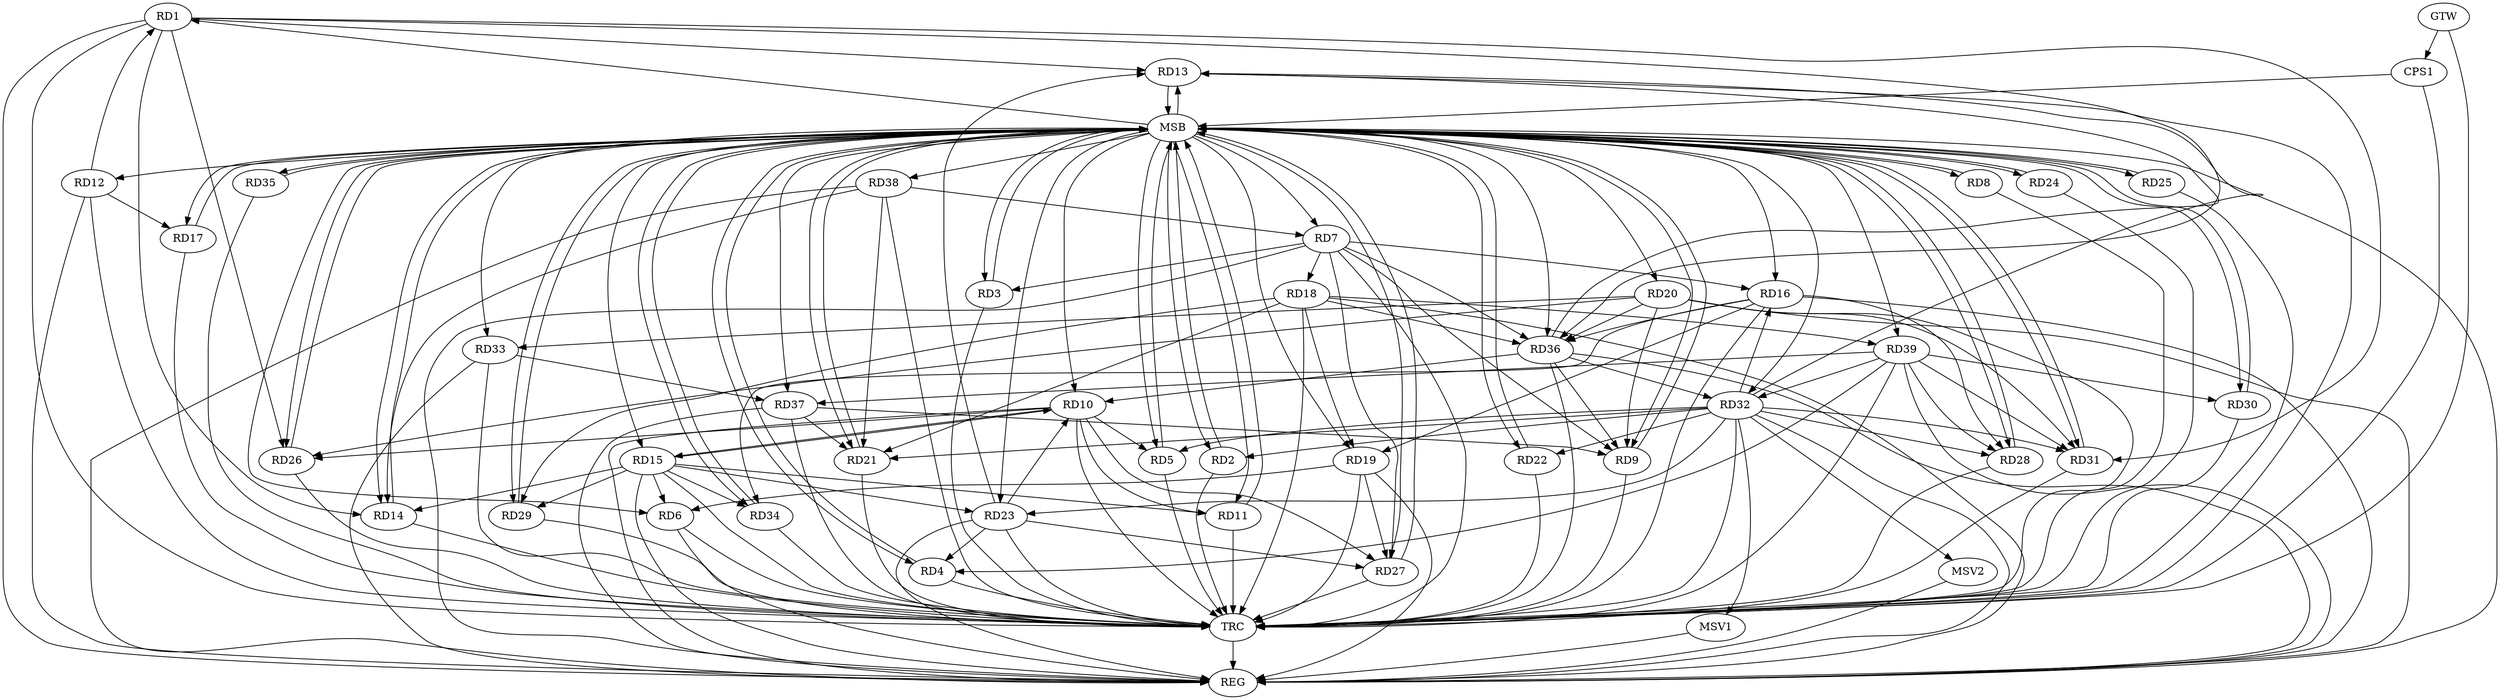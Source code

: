 strict digraph G {
  RD1 [ label="RD1" ];
  RD2 [ label="RD2" ];
  RD3 [ label="RD3" ];
  RD4 [ label="RD4" ];
  RD5 [ label="RD5" ];
  RD6 [ label="RD6" ];
  RD7 [ label="RD7" ];
  RD8 [ label="RD8" ];
  RD9 [ label="RD9" ];
  RD10 [ label="RD10" ];
  RD11 [ label="RD11" ];
  RD12 [ label="RD12" ];
  RD13 [ label="RD13" ];
  RD14 [ label="RD14" ];
  RD15 [ label="RD15" ];
  RD16 [ label="RD16" ];
  RD17 [ label="RD17" ];
  RD18 [ label="RD18" ];
  RD19 [ label="RD19" ];
  RD20 [ label="RD20" ];
  RD21 [ label="RD21" ];
  RD22 [ label="RD22" ];
  RD23 [ label="RD23" ];
  RD24 [ label="RD24" ];
  RD25 [ label="RD25" ];
  RD26 [ label="RD26" ];
  RD27 [ label="RD27" ];
  RD28 [ label="RD28" ];
  RD29 [ label="RD29" ];
  RD30 [ label="RD30" ];
  RD31 [ label="RD31" ];
  RD32 [ label="RD32" ];
  RD33 [ label="RD33" ];
  RD34 [ label="RD34" ];
  RD35 [ label="RD35" ];
  RD36 [ label="RD36" ];
  RD37 [ label="RD37" ];
  RD38 [ label="RD38" ];
  RD39 [ label="RD39" ];
  CPS1 [ label="CPS1" ];
  GTW [ label="GTW" ];
  REG [ label="REG" ];
  MSB [ label="MSB" ];
  TRC [ label="TRC" ];
  MSV1 [ label="MSV1" ];
  MSV2 [ label="MSV2" ];
  RD12 -> RD1;
  RD1 -> RD13;
  RD1 -> RD14;
  RD1 -> RD26;
  RD1 -> RD31;
  RD1 -> RD36;
  RD32 -> RD2;
  RD7 -> RD3;
  RD23 -> RD4;
  RD39 -> RD4;
  RD10 -> RD5;
  RD32 -> RD5;
  RD15 -> RD6;
  RD19 -> RD6;
  RD7 -> RD9;
  RD7 -> RD16;
  RD7 -> RD18;
  RD7 -> RD27;
  RD7 -> RD36;
  RD38 -> RD7;
  RD20 -> RD9;
  RD36 -> RD9;
  RD37 -> RD9;
  RD10 -> RD11;
  RD10 -> RD15;
  RD15 -> RD10;
  RD23 -> RD10;
  RD10 -> RD26;
  RD10 -> RD27;
  RD36 -> RD10;
  RD15 -> RD11;
  RD12 -> RD17;
  RD23 -> RD13;
  RD32 -> RD13;
  RD36 -> RD13;
  RD15 -> RD14;
  RD38 -> RD14;
  RD15 -> RD23;
  RD15 -> RD29;
  RD15 -> RD34;
  RD16 -> RD19;
  RD16 -> RD28;
  RD32 -> RD16;
  RD16 -> RD34;
  RD16 -> RD36;
  RD18 -> RD19;
  RD18 -> RD21;
  RD18 -> RD29;
  RD18 -> RD36;
  RD18 -> RD39;
  RD19 -> RD27;
  RD20 -> RD26;
  RD20 -> RD31;
  RD20 -> RD33;
  RD20 -> RD36;
  RD32 -> RD21;
  RD37 -> RD21;
  RD38 -> RD21;
  RD32 -> RD22;
  RD23 -> RD27;
  RD32 -> RD23;
  RD32 -> RD28;
  RD39 -> RD28;
  RD39 -> RD30;
  RD32 -> RD31;
  RD39 -> RD31;
  RD36 -> RD32;
  RD39 -> RD32;
  RD33 -> RD37;
  RD39 -> RD37;
  GTW -> CPS1;
  RD1 -> REG;
  RD6 -> REG;
  RD7 -> REG;
  RD10 -> REG;
  RD12 -> REG;
  RD15 -> REG;
  RD16 -> REG;
  RD18 -> REG;
  RD19 -> REG;
  RD20 -> REG;
  RD23 -> REG;
  RD32 -> REG;
  RD33 -> REG;
  RD36 -> REG;
  RD37 -> REG;
  RD38 -> REG;
  RD39 -> REG;
  RD2 -> MSB;
  MSB -> RD1;
  MSB -> RD15;
  MSB -> RD21;
  MSB -> RD39;
  MSB -> REG;
  RD3 -> MSB;
  MSB -> RD12;
  MSB -> RD17;
  MSB -> RD36;
  RD4 -> MSB;
  MSB -> RD9;
  MSB -> RD10;
  RD5 -> MSB;
  MSB -> RD3;
  MSB -> RD13;
  MSB -> RD28;
  MSB -> RD30;
  RD8 -> MSB;
  MSB -> RD7;
  MSB -> RD23;
  MSB -> RD38;
  RD9 -> MSB;
  MSB -> RD34;
  RD11 -> MSB;
  MSB -> RD16;
  RD13 -> MSB;
  MSB -> RD6;
  MSB -> RD11;
  MSB -> RD32;
  MSB -> RD37;
  RD14 -> MSB;
  MSB -> RD5;
  MSB -> RD19;
  MSB -> RD24;
  RD17 -> MSB;
  MSB -> RD20;
  MSB -> RD26;
  RD21 -> MSB;
  MSB -> RD29;
  RD22 -> MSB;
  RD24 -> MSB;
  MSB -> RD8;
  MSB -> RD31;
  MSB -> RD35;
  RD25 -> MSB;
  MSB -> RD14;
  MSB -> RD22;
  MSB -> RD33;
  RD26 -> MSB;
  MSB -> RD2;
  MSB -> RD25;
  RD27 -> MSB;
  RD28 -> MSB;
  RD29 -> MSB;
  RD30 -> MSB;
  RD31 -> MSB;
  RD34 -> MSB;
  RD35 -> MSB;
  MSB -> RD27;
  CPS1 -> MSB;
  MSB -> RD4;
  RD1 -> TRC;
  RD2 -> TRC;
  RD3 -> TRC;
  RD4 -> TRC;
  RD5 -> TRC;
  RD6 -> TRC;
  RD7 -> TRC;
  RD8 -> TRC;
  RD9 -> TRC;
  RD10 -> TRC;
  RD11 -> TRC;
  RD12 -> TRC;
  RD13 -> TRC;
  RD14 -> TRC;
  RD15 -> TRC;
  RD16 -> TRC;
  RD17 -> TRC;
  RD18 -> TRC;
  RD19 -> TRC;
  RD20 -> TRC;
  RD21 -> TRC;
  RD22 -> TRC;
  RD23 -> TRC;
  RD24 -> TRC;
  RD25 -> TRC;
  RD26 -> TRC;
  RD27 -> TRC;
  RD28 -> TRC;
  RD29 -> TRC;
  RD30 -> TRC;
  RD31 -> TRC;
  RD32 -> TRC;
  RD33 -> TRC;
  RD34 -> TRC;
  RD35 -> TRC;
  RD36 -> TRC;
  RD37 -> TRC;
  RD38 -> TRC;
  RD39 -> TRC;
  CPS1 -> TRC;
  GTW -> TRC;
  TRC -> REG;
  RD32 -> MSV1;
  MSV1 -> REG;
  RD32 -> MSV2;
  MSV2 -> REG;
}

